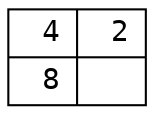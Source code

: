 digraph {
  node [fontname="Courier"];
  rankdir=LR;
  s2_1_3_0 [shape=record, label="{&nbsp;4|&nbsp;2}|{&nbsp;8|&nbsp;&nbsp;}"];
}
